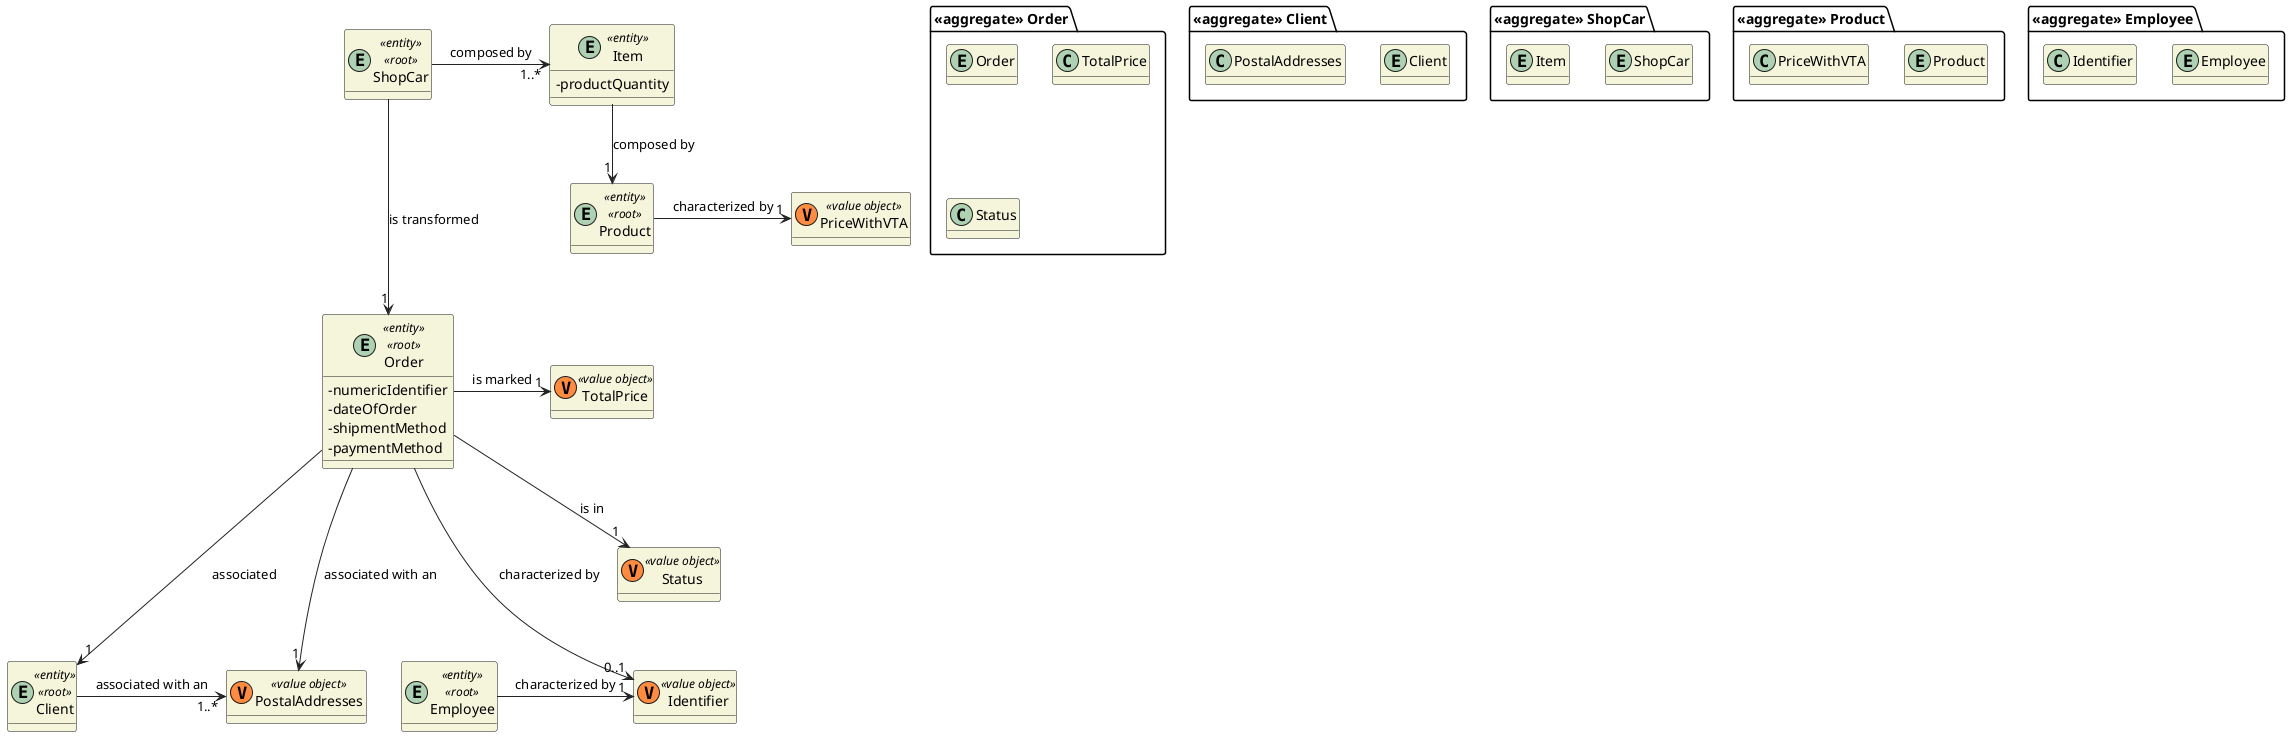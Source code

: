 @startuml
'https://plantuml.com/class-diagram

skinparam classAttributeIconSize 0
hide empty attributes
skinparam classBackgroundColor beige
skinparam ArrowColor #222222

package "<<aggregate>> Order"{
    entity Order
    class TotalPrice
    class Status

}

entity Order <<entity>> <<root>> {
- numericIdentifier
- dateOfOrder
- shipmentMethod
- paymentMethod

}

class TotalPrice <<(V,#FF8B40) value object>> {}
class Status <<(V,#FF8B40) value object>> {}

package "<<aggregate>> Client" {
    entity Client
    class PostalAddresses
}

entity Client <<entity>> <<root>> {

}
class PostalAddresses <<(V,#FF8B40) value object>> {}

entity Client <<entity>> <<root>> {

}
package "<<aggregate>> ShopCar"{
    entity ShopCar
    entity Item
}

entity ShopCar <<entity>> <<root>>{

}
entity Item <<entity>> {
    -productQuantity

}
package "<<aggregate>> Product"{
     entity Product
     class PriceWithVTA

}

entity Product <<entity>> <<root>> {

}

class PriceWithVTA <<(V,#FF8B40) value object>> {}

package "<<aggregate>> Employee" {
    entity Employee
    class Identifier
}

entity Employee <<entity>> <<root>> {

}

class Identifier <<(V,#FF8B40) value object>> {}

Order ---> "1" Client : associated
Client -> "1..*" PostalAddresses: associated with an
Order ---> "1" PostalAddresses : associated with an
ShopCar ---> "1" Order : is transformed
Product -> "1" PriceWithVTA : characterized by
Item --> "1" Product : composed by
Order -> "1" TotalPrice : is marked
ShopCar -> "1..*" Item : composed by
Employee -> "1" Identifier : characterized by
Order ---> "0..1" Identifier : characterized by
Order --> "1" Status : is in







@enduml
